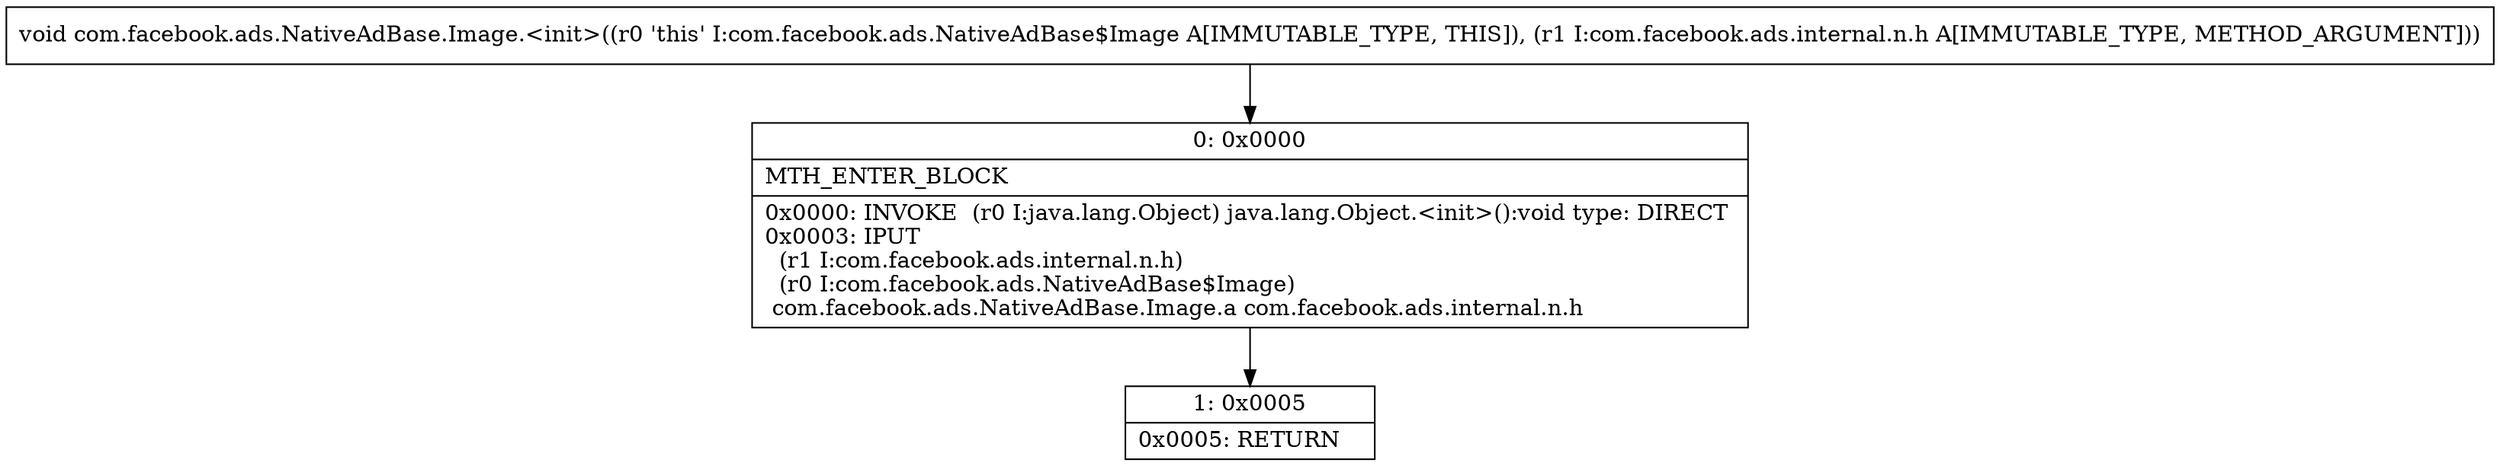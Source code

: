 digraph "CFG forcom.facebook.ads.NativeAdBase.Image.\<init\>(Lcom\/facebook\/ads\/internal\/n\/h;)V" {
Node_0 [shape=record,label="{0\:\ 0x0000|MTH_ENTER_BLOCK\l|0x0000: INVOKE  (r0 I:java.lang.Object) java.lang.Object.\<init\>():void type: DIRECT \l0x0003: IPUT  \l  (r1 I:com.facebook.ads.internal.n.h)\l  (r0 I:com.facebook.ads.NativeAdBase$Image)\l com.facebook.ads.NativeAdBase.Image.a com.facebook.ads.internal.n.h \l}"];
Node_1 [shape=record,label="{1\:\ 0x0005|0x0005: RETURN   \l}"];
MethodNode[shape=record,label="{void com.facebook.ads.NativeAdBase.Image.\<init\>((r0 'this' I:com.facebook.ads.NativeAdBase$Image A[IMMUTABLE_TYPE, THIS]), (r1 I:com.facebook.ads.internal.n.h A[IMMUTABLE_TYPE, METHOD_ARGUMENT])) }"];
MethodNode -> Node_0;
Node_0 -> Node_1;
}


